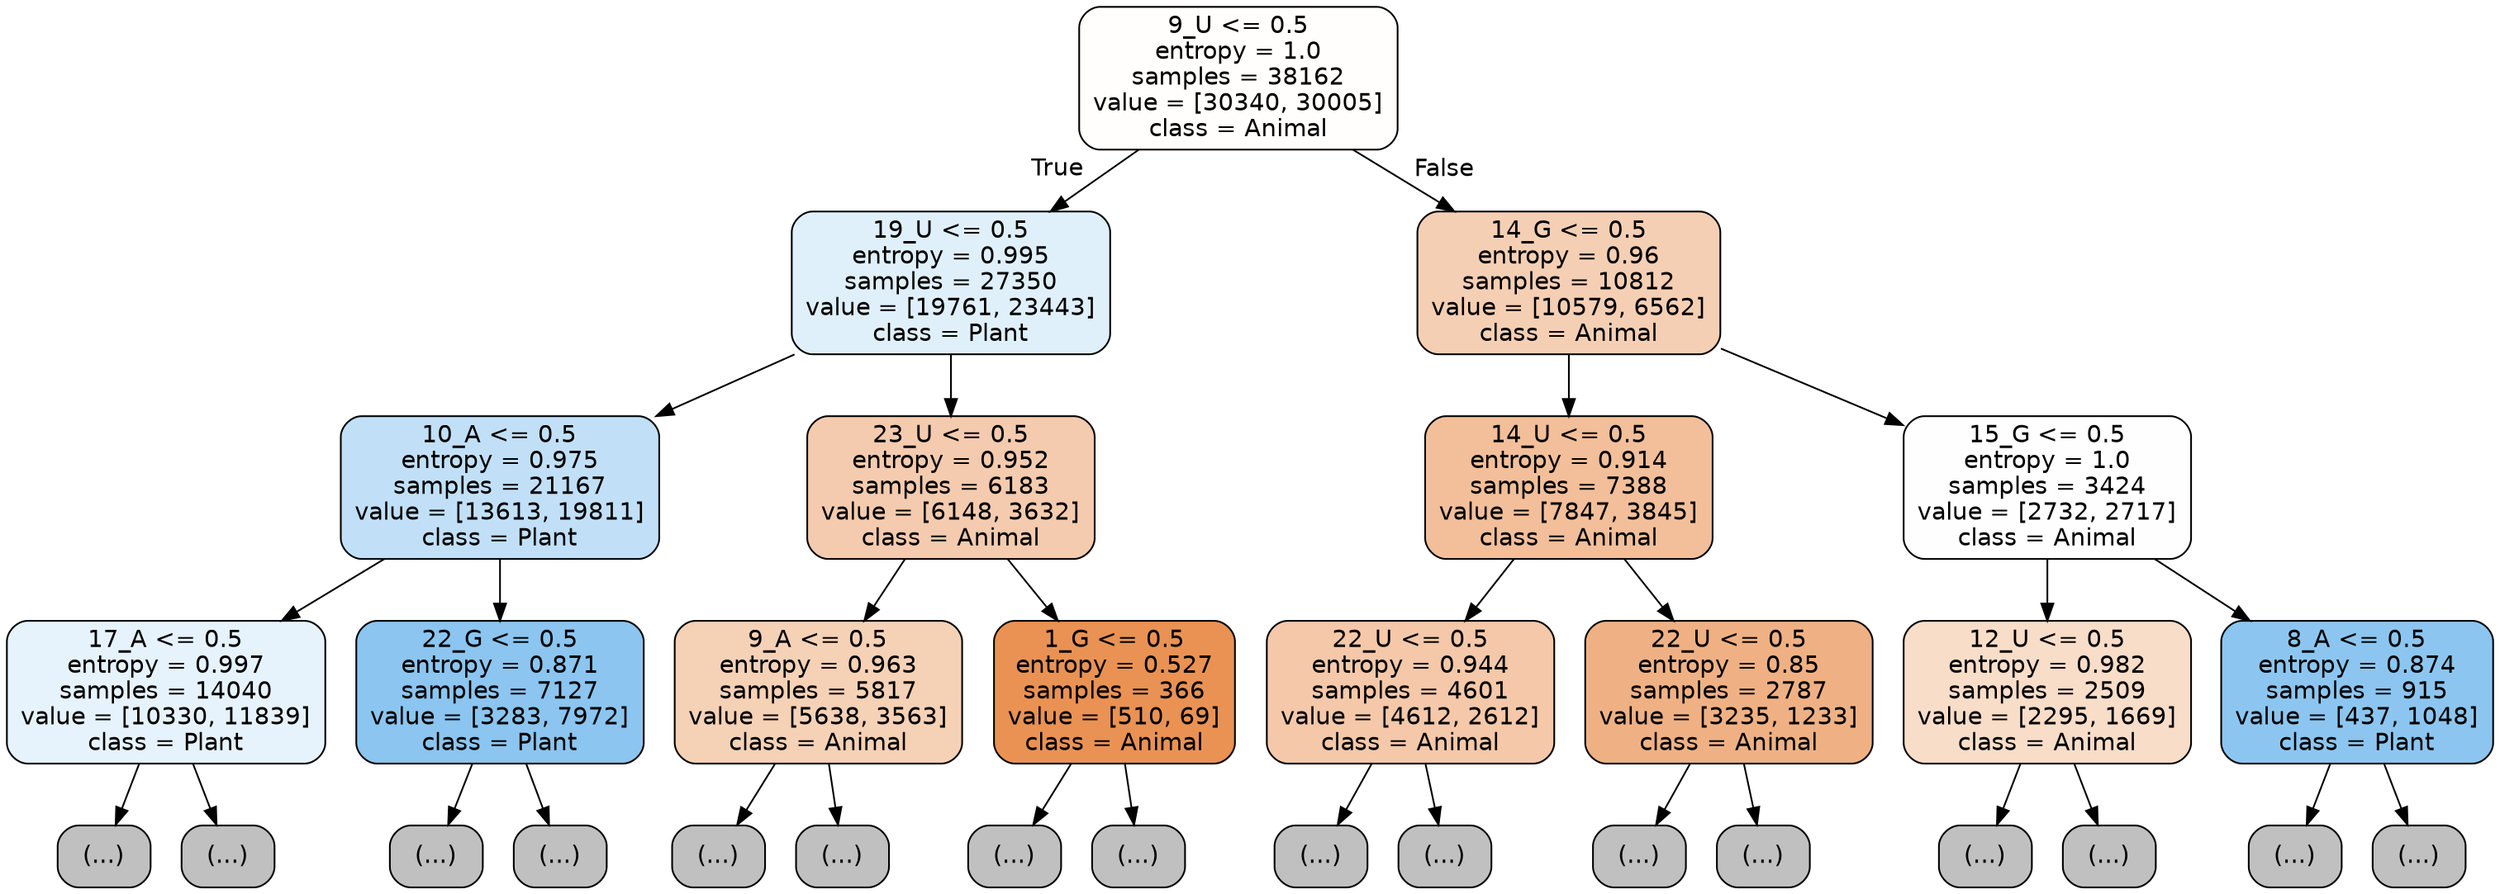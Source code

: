 digraph Tree {
node [shape=box, style="filled, rounded", color="black", fontname="helvetica"] ;
edge [fontname="helvetica"] ;
0 [label="9_U <= 0.5\nentropy = 1.0\nsamples = 38162\nvalue = [30340, 30005]\nclass = Animal", fillcolor="#fffefd"] ;
1 [label="19_U <= 0.5\nentropy = 0.995\nsamples = 27350\nvalue = [19761, 23443]\nclass = Plant", fillcolor="#e0f0fb"] ;
0 -> 1 [labeldistance=2.5, labelangle=45, headlabel="True"] ;
2 [label="10_A <= 0.5\nentropy = 0.975\nsamples = 21167\nvalue = [13613, 19811]\nclass = Plant", fillcolor="#c1e0f7"] ;
1 -> 2 ;
3 [label="17_A <= 0.5\nentropy = 0.997\nsamples = 14040\nvalue = [10330, 11839]\nclass = Plant", fillcolor="#e6f3fc"] ;
2 -> 3 ;
4 [label="(...)", fillcolor="#C0C0C0"] ;
3 -> 4 ;
4983 [label="(...)", fillcolor="#C0C0C0"] ;
3 -> 4983 ;
6496 [label="22_G <= 0.5\nentropy = 0.871\nsamples = 7127\nvalue = [3283, 7972]\nclass = Plant", fillcolor="#8bc5f0"] ;
2 -> 6496 ;
6497 [label="(...)", fillcolor="#C0C0C0"] ;
6496 -> 6497 ;
8682 [label="(...)", fillcolor="#C0C0C0"] ;
6496 -> 8682 ;
8961 [label="23_U <= 0.5\nentropy = 0.952\nsamples = 6183\nvalue = [6148, 3632]\nclass = Animal", fillcolor="#f4cbae"] ;
1 -> 8961 ;
8962 [label="9_A <= 0.5\nentropy = 0.963\nsamples = 5817\nvalue = [5638, 3563]\nclass = Animal", fillcolor="#f5d1b6"] ;
8961 -> 8962 ;
8963 [label="(...)", fillcolor="#C0C0C0"] ;
8962 -> 8963 ;
10848 [label="(...)", fillcolor="#C0C0C0"] ;
8962 -> 10848 ;
11867 [label="1_G <= 0.5\nentropy = 0.527\nsamples = 366\nvalue = [510, 69]\nclass = Animal", fillcolor="#e99254"] ;
8961 -> 11867 ;
11868 [label="(...)", fillcolor="#C0C0C0"] ;
11867 -> 11868 ;
11969 [label="(...)", fillcolor="#C0C0C0"] ;
11867 -> 11969 ;
12002 [label="14_G <= 0.5\nentropy = 0.96\nsamples = 10812\nvalue = [10579, 6562]\nclass = Animal", fillcolor="#f5cfb4"] ;
0 -> 12002 [labeldistance=2.5, labelangle=-45, headlabel="False"] ;
12003 [label="14_U <= 0.5\nentropy = 0.914\nsamples = 7388\nvalue = [7847, 3845]\nclass = Animal", fillcolor="#f2bf9a"] ;
12002 -> 12003 ;
12004 [label="22_U <= 0.5\nentropy = 0.944\nsamples = 4601\nvalue = [4612, 2612]\nclass = Animal", fillcolor="#f4c8a9"] ;
12003 -> 12004 ;
12005 [label="(...)", fillcolor="#C0C0C0"] ;
12004 -> 12005 ;
14104 [label="(...)", fillcolor="#C0C0C0"] ;
12004 -> 14104 ;
14321 [label="22_U <= 0.5\nentropy = 0.85\nsamples = 2787\nvalue = [3235, 1233]\nclass = Animal", fillcolor="#efb184"] ;
12003 -> 14321 ;
14322 [label="(...)", fillcolor="#C0C0C0"] ;
14321 -> 14322 ;
15553 [label="(...)", fillcolor="#C0C0C0"] ;
14321 -> 15553 ;
15700 [label="15_G <= 0.5\nentropy = 1.0\nsamples = 3424\nvalue = [2732, 2717]\nclass = Animal", fillcolor="#fffefe"] ;
12002 -> 15700 ;
15701 [label="12_U <= 0.5\nentropy = 0.982\nsamples = 2509\nvalue = [2295, 1669]\nclass = Animal", fillcolor="#f8ddc9"] ;
15700 -> 15701 ;
15702 [label="(...)", fillcolor="#C0C0C0"] ;
15701 -> 15702 ;
16393 [label="(...)", fillcolor="#C0C0C0"] ;
15701 -> 16393 ;
16670 [label="8_A <= 0.5\nentropy = 0.874\nsamples = 915\nvalue = [437, 1048]\nclass = Plant", fillcolor="#8cc6f0"] ;
15700 -> 16670 ;
16671 [label="(...)", fillcolor="#C0C0C0"] ;
16670 -> 16671 ;
16944 [label="(...)", fillcolor="#C0C0C0"] ;
16670 -> 16944 ;
}